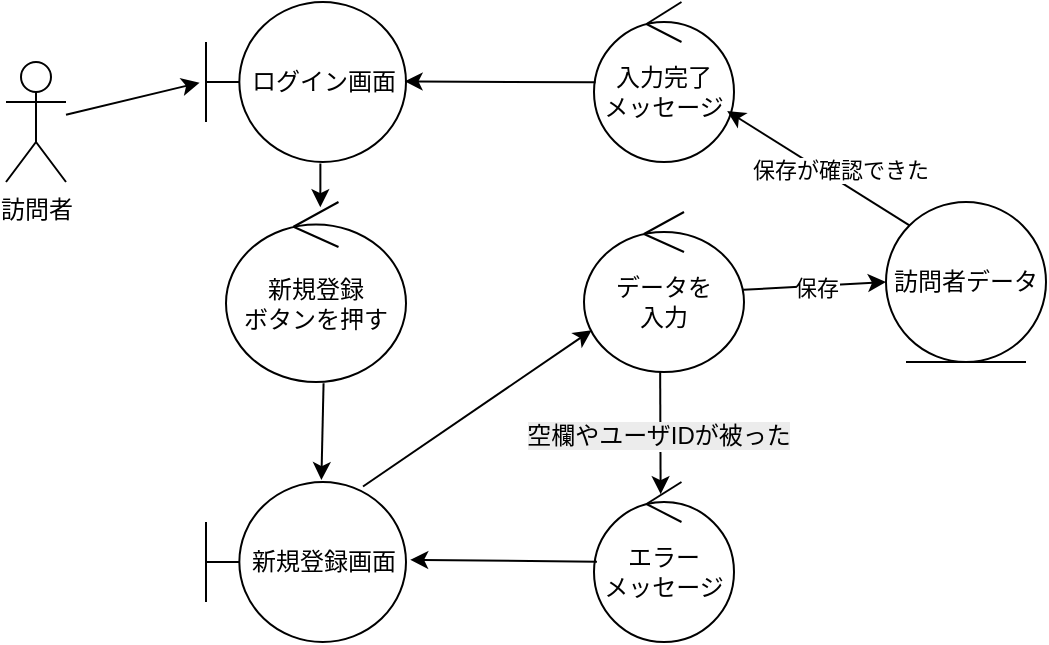 <mxfile version="28.1.2">
  <diagram id="T4iM5JNEiDZyO0_GgNCu" name="ページ1">
    <mxGraphModel dx="820" dy="413" grid="1" gridSize="10" guides="1" tooltips="1" connect="1" arrows="1" fold="1" page="1" pageScale="1" pageWidth="827" pageHeight="1169" math="0" shadow="0">
      <root>
        <mxCell id="0" />
        <mxCell id="1" parent="0" />
        <mxCell id="GlTGsxxahrGcEjfsaQrb-3" value="&lt;div&gt;新規登録&lt;/div&gt;&lt;div&gt;ボタンを押す&lt;/div&gt;" style="ellipse;shape=umlControl;whiteSpace=wrap;html=1;" parent="1" vertex="1">
          <mxGeometry x="160" y="170" width="90" height="90" as="geometry" />
        </mxCell>
        <mxCell id="GUVljLoRKj9EQi6932B5-1" value="訪問者データ" style="ellipse;shape=umlEntity;whiteSpace=wrap;html=1;" vertex="1" parent="1">
          <mxGeometry x="490" y="170" width="80" height="80" as="geometry" />
        </mxCell>
        <mxCell id="GUVljLoRKj9EQi6932B5-3" value="訪問者&lt;div&gt;&lt;br&gt;&lt;/div&gt;" style="shape=umlActor;verticalLabelPosition=bottom;verticalAlign=top;html=1;" vertex="1" parent="1">
          <mxGeometry x="50" y="100" width="30" height="60" as="geometry" />
        </mxCell>
        <mxCell id="GUVljLoRKj9EQi6932B5-4" value="ログイン画面" style="shape=umlBoundary;whiteSpace=wrap;html=1;" vertex="1" parent="1">
          <mxGeometry x="150" y="70" width="100" height="80" as="geometry" />
        </mxCell>
        <mxCell id="GUVljLoRKj9EQi6932B5-13" value="" style="endArrow=classic;html=1;rounded=0;entryX=-0.032;entryY=0.504;entryDx=0;entryDy=0;entryPerimeter=0;" edge="1" parent="1" source="GUVljLoRKj9EQi6932B5-3" target="GUVljLoRKj9EQi6932B5-4">
          <mxGeometry width="50" height="50" relative="1" as="geometry">
            <mxPoint x="220" y="240" as="sourcePoint" />
            <mxPoint x="270" y="190" as="targetPoint" />
          </mxGeometry>
        </mxCell>
        <mxCell id="GUVljLoRKj9EQi6932B5-14" value="" style="endArrow=classic;html=1;rounded=0;entryX=0.524;entryY=0.029;entryDx=0;entryDy=0;entryPerimeter=0;exitX=0.572;exitY=1.009;exitDx=0;exitDy=0;exitPerimeter=0;" edge="1" parent="1" source="GUVljLoRKj9EQi6932B5-4" target="GlTGsxxahrGcEjfsaQrb-3">
          <mxGeometry width="50" height="50" relative="1" as="geometry">
            <mxPoint x="257" y="118" as="sourcePoint" />
            <mxPoint x="324" y="102" as="targetPoint" />
          </mxGeometry>
        </mxCell>
        <mxCell id="GUVljLoRKj9EQi6932B5-15" value="新規登録画面" style="shape=umlBoundary;whiteSpace=wrap;html=1;" vertex="1" parent="1">
          <mxGeometry x="150" y="310" width="100" height="80" as="geometry" />
        </mxCell>
        <mxCell id="GUVljLoRKj9EQi6932B5-16" value="" style="endArrow=classic;html=1;rounded=0;entryX=0.577;entryY=-0.012;entryDx=0;entryDy=0;entryPerimeter=0;exitX=0.542;exitY=1.007;exitDx=0;exitDy=0;exitPerimeter=0;" edge="1" parent="1" source="GlTGsxxahrGcEjfsaQrb-3" target="GUVljLoRKj9EQi6932B5-15">
          <mxGeometry width="50" height="50" relative="1" as="geometry">
            <mxPoint x="310" y="160" as="sourcePoint" />
            <mxPoint x="384" y="167" as="targetPoint" />
          </mxGeometry>
        </mxCell>
        <mxCell id="GUVljLoRKj9EQi6932B5-17" value="データを&lt;div&gt;入力&lt;/div&gt;" style="ellipse;shape=umlControl;whiteSpace=wrap;html=1;" vertex="1" parent="1">
          <mxGeometry x="339" y="175" width="80" height="80" as="geometry" />
        </mxCell>
        <mxCell id="GUVljLoRKj9EQi6932B5-18" value="" style="endArrow=classic;html=1;rounded=0;entryX=0.048;entryY=0.739;entryDx=0;entryDy=0;entryPerimeter=0;exitX=0.785;exitY=0.028;exitDx=0;exitDy=0;exitPerimeter=0;" edge="1" parent="1" source="GUVljLoRKj9EQi6932B5-15" target="GUVljLoRKj9EQi6932B5-17">
          <mxGeometry width="50" height="50" relative="1" as="geometry">
            <mxPoint x="300" y="230" as="sourcePoint" />
            <mxPoint x="290" y="205" as="targetPoint" />
          </mxGeometry>
        </mxCell>
        <mxCell id="GUVljLoRKj9EQi6932B5-19" value="エラー&lt;div&gt;メッセージ&lt;/div&gt;" style="ellipse;shape=umlControl;whiteSpace=wrap;html=1;" vertex="1" parent="1">
          <mxGeometry x="344" y="310" width="70" height="80" as="geometry" />
        </mxCell>
        <mxCell id="GUVljLoRKj9EQi6932B5-21" value="" style="endArrow=classic;html=1;rounded=0;entryX=0;entryY=0.5;entryDx=0;entryDy=0;exitX=0.995;exitY=0.486;exitDx=0;exitDy=0;exitPerimeter=0;" edge="1" parent="1" source="GUVljLoRKj9EQi6932B5-17" target="GUVljLoRKj9EQi6932B5-1">
          <mxGeometry width="50" height="50" relative="1" as="geometry">
            <mxPoint x="269" y="330" as="sourcePoint" />
            <mxPoint x="170" y="375" as="targetPoint" />
          </mxGeometry>
        </mxCell>
        <mxCell id="GUVljLoRKj9EQi6932B5-25" value="保存" style="edgeLabel;html=1;align=center;verticalAlign=middle;resizable=0;points=[];" vertex="1" connectable="0" parent="GUVljLoRKj9EQi6932B5-21">
          <mxGeometry x="0.023" y="-1" relative="1" as="geometry">
            <mxPoint as="offset" />
          </mxGeometry>
        </mxCell>
        <mxCell id="GUVljLoRKj9EQi6932B5-22" value="" style="endArrow=classic;html=1;rounded=0;entryX=0.476;entryY=0.076;entryDx=0;entryDy=0;entryPerimeter=0;exitX=0.476;exitY=0.999;exitDx=0;exitDy=0;exitPerimeter=0;" edge="1" parent="1" source="GUVljLoRKj9EQi6932B5-17" target="GUVljLoRKj9EQi6932B5-19">
          <mxGeometry width="50" height="50" relative="1" as="geometry">
            <mxPoint x="379" y="380" as="sourcePoint" />
            <mxPoint x="280" y="425" as="targetPoint" />
          </mxGeometry>
        </mxCell>
        <mxCell id="GUVljLoRKj9EQi6932B5-36" value="&lt;span style=&quot;font-size: 12px; background-color: rgb(236, 236, 236);&quot;&gt;空欄やユーザIDが被った&lt;/span&gt;" style="edgeLabel;html=1;align=center;verticalAlign=middle;resizable=0;points=[];" vertex="1" connectable="0" parent="GUVljLoRKj9EQi6932B5-22">
          <mxGeometry x="0.022" y="-1" relative="1" as="geometry">
            <mxPoint as="offset" />
          </mxGeometry>
        </mxCell>
        <mxCell id="GUVljLoRKj9EQi6932B5-24" value="" style="endArrow=classic;html=1;rounded=0;entryX=1.021;entryY=0.486;entryDx=0;entryDy=0;entryPerimeter=0;exitX=0.021;exitY=0.498;exitDx=0;exitDy=0;exitPerimeter=0;" edge="1" parent="1" source="GUVljLoRKj9EQi6932B5-19" target="GUVljLoRKj9EQi6932B5-15">
          <mxGeometry width="50" height="50" relative="1" as="geometry">
            <mxPoint x="509" y="140" as="sourcePoint" />
            <mxPoint x="410" y="185" as="targetPoint" />
          </mxGeometry>
        </mxCell>
        <mxCell id="GUVljLoRKj9EQi6932B5-26" value="入力完了&lt;div&gt;メッセージ&lt;/div&gt;" style="ellipse;shape=umlControl;whiteSpace=wrap;html=1;" vertex="1" parent="1">
          <mxGeometry x="344" y="70" width="70" height="80" as="geometry" />
        </mxCell>
        <mxCell id="GUVljLoRKj9EQi6932B5-32" value="" style="endArrow=classic;html=1;rounded=0;entryX=0.993;entryY=0.496;entryDx=0;entryDy=0;entryPerimeter=0;exitX=0.011;exitY=0.502;exitDx=0;exitDy=0;exitPerimeter=0;" edge="1" parent="1" source="GUVljLoRKj9EQi6932B5-26" target="GUVljLoRKj9EQi6932B5-4">
          <mxGeometry width="50" height="50" relative="1" as="geometry">
            <mxPoint x="344" y="110" as="sourcePoint" />
            <mxPoint x="330" y="150" as="targetPoint" />
          </mxGeometry>
        </mxCell>
        <mxCell id="GUVljLoRKj9EQi6932B5-34" value="" style="endArrow=classic;html=1;rounded=0;entryX=0.951;entryY=0.681;entryDx=0;entryDy=0;entryPerimeter=0;exitX=0;exitY=0;exitDx=0;exitDy=0;" edge="1" parent="1" source="GUVljLoRKj9EQi6932B5-1" target="GUVljLoRKj9EQi6932B5-26">
          <mxGeometry width="50" height="50" relative="1" as="geometry">
            <mxPoint x="480" y="173" as="sourcePoint" />
            <mxPoint x="565" y="90" as="targetPoint" />
          </mxGeometry>
        </mxCell>
        <mxCell id="GUVljLoRKj9EQi6932B5-35" value="保存が確認できた" style="edgeLabel;html=1;align=center;verticalAlign=middle;resizable=0;points=[];" vertex="1" connectable="0" parent="GUVljLoRKj9EQi6932B5-34">
          <mxGeometry x="-0.305" y="3" relative="1" as="geometry">
            <mxPoint x="-2" y="-11" as="offset" />
          </mxGeometry>
        </mxCell>
      </root>
    </mxGraphModel>
  </diagram>
</mxfile>
